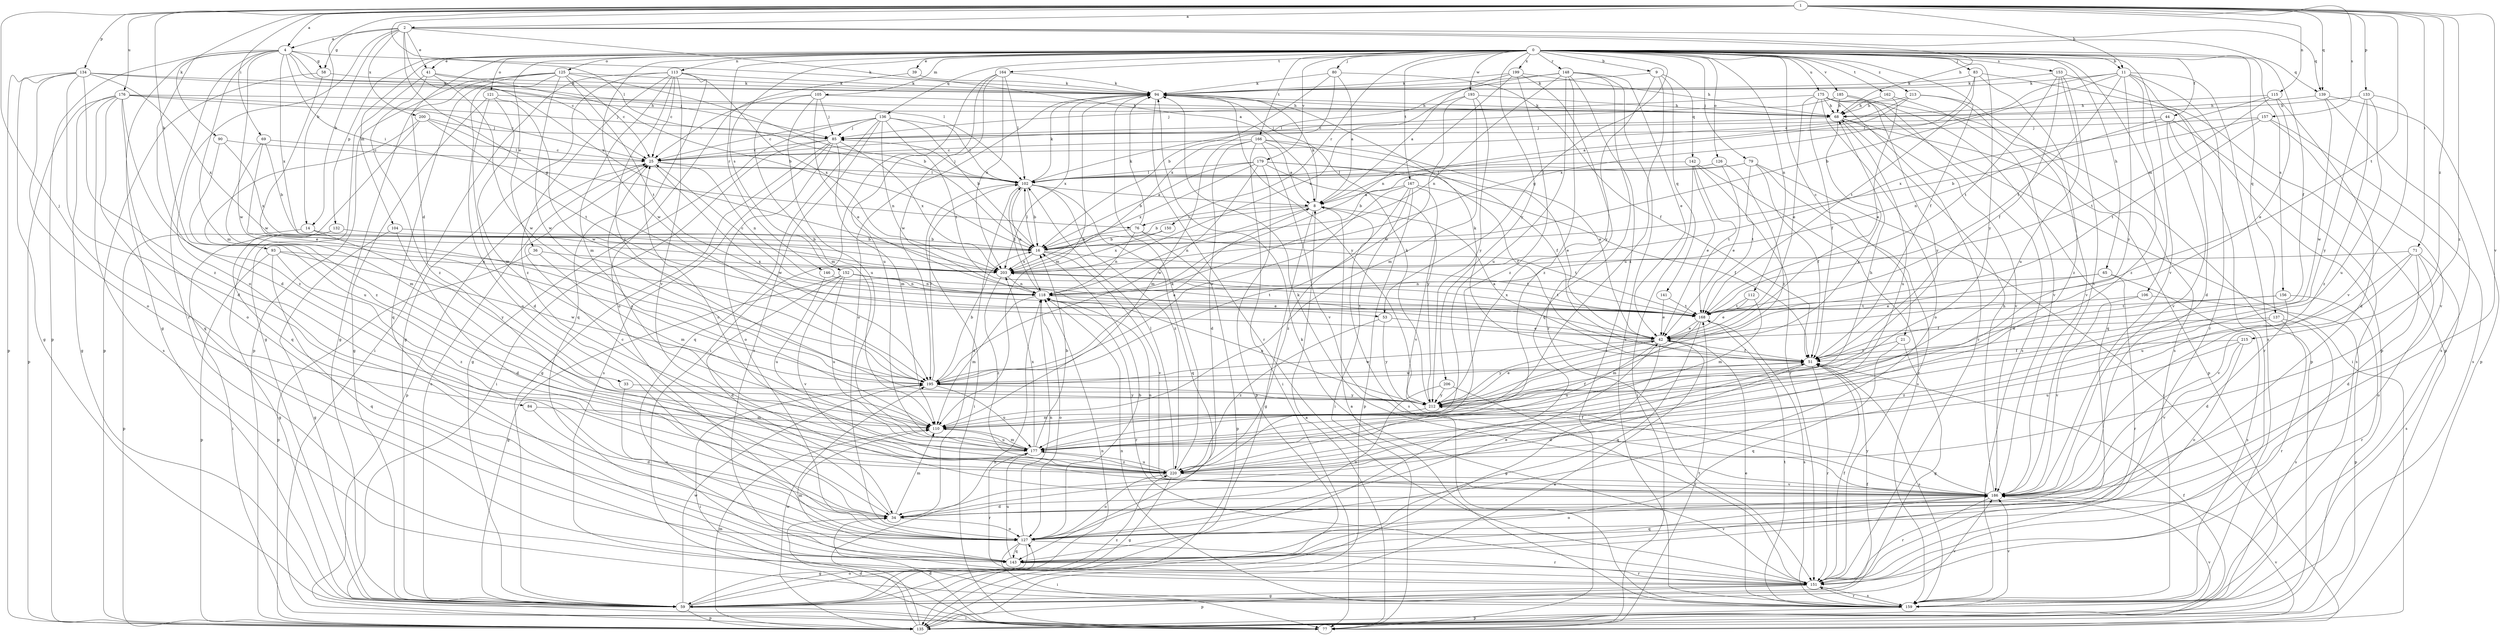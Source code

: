 strict digraph  {
0;
1;
2;
4;
8;
9;
11;
14;
16;
21;
25;
33;
34;
36;
39;
41;
42;
44;
51;
53;
58;
59;
65;
68;
69;
71;
76;
77;
79;
80;
83;
84;
85;
90;
93;
94;
102;
104;
105;
106;
110;
112;
113;
115;
118;
121;
125;
126;
127;
132;
133;
134;
135;
136;
137;
139;
141;
142;
143;
146;
148;
150;
151;
152;
153;
156;
157;
159;
162;
164;
166;
167;
168;
175;
176;
177;
179;
185;
186;
193;
195;
199;
200;
203;
206;
212;
213;
215;
220;
0 -> 9  [label=b];
0 -> 11  [label=b];
0 -> 21  [label=c];
0 -> 33  [label=d];
0 -> 36  [label=e];
0 -> 39  [label=e];
0 -> 41  [label=e];
0 -> 44  [label=f];
0 -> 51  [label=f];
0 -> 53  [label=g];
0 -> 65  [label=h];
0 -> 79  [label=j];
0 -> 80  [label=j];
0 -> 83  [label=j];
0 -> 104  [label=m];
0 -> 105  [label=m];
0 -> 106  [label=m];
0 -> 112  [label=n];
0 -> 113  [label=n];
0 -> 121  [label=o];
0 -> 125  [label=o];
0 -> 126  [label=o];
0 -> 132  [label=p];
0 -> 136  [label=q];
0 -> 137  [label=q];
0 -> 139  [label=q];
0 -> 146  [label=r];
0 -> 148  [label=r];
0 -> 150  [label=r];
0 -> 152  [label=s];
0 -> 153  [label=s];
0 -> 156  [label=s];
0 -> 162  [label=t];
0 -> 164  [label=t];
0 -> 166  [label=t];
0 -> 167  [label=t];
0 -> 175  [label=u];
0 -> 179  [label=v];
0 -> 185  [label=v];
0 -> 186  [label=v];
0 -> 193  [label=w];
0 -> 195  [label=w];
0 -> 199  [label=x];
0 -> 206  [label=y];
0 -> 212  [label=y];
0 -> 213  [label=z];
1 -> 2  [label=a];
1 -> 4  [label=a];
1 -> 11  [label=b];
1 -> 14  [label=b];
1 -> 69  [label=i];
1 -> 71  [label=i];
1 -> 84  [label=j];
1 -> 90  [label=k];
1 -> 93  [label=k];
1 -> 102  [label=l];
1 -> 115  [label=n];
1 -> 133  [label=p];
1 -> 134  [label=p];
1 -> 139  [label=q];
1 -> 157  [label=s];
1 -> 168  [label=t];
1 -> 176  [label=u];
1 -> 186  [label=v];
1 -> 215  [label=z];
1 -> 220  [label=z];
2 -> 4  [label=a];
2 -> 8  [label=a];
2 -> 14  [label=b];
2 -> 41  [label=e];
2 -> 51  [label=f];
2 -> 53  [label=g];
2 -> 58  [label=g];
2 -> 68  [label=h];
2 -> 127  [label=o];
2 -> 139  [label=q];
2 -> 200  [label=x];
2 -> 203  [label=x];
4 -> 25  [label=c];
4 -> 34  [label=d];
4 -> 58  [label=g];
4 -> 59  [label=g];
4 -> 76  [label=i];
4 -> 94  [label=k];
4 -> 102  [label=l];
4 -> 110  [label=m];
4 -> 135  [label=p];
4 -> 151  [label=r];
4 -> 195  [label=w];
4 -> 203  [label=x];
8 -> 16  [label=b];
8 -> 59  [label=g];
8 -> 76  [label=i];
8 -> 94  [label=k];
8 -> 118  [label=n];
8 -> 159  [label=s];
9 -> 94  [label=k];
9 -> 141  [label=q];
9 -> 142  [label=q];
9 -> 177  [label=u];
9 -> 212  [label=y];
11 -> 16  [label=b];
11 -> 34  [label=d];
11 -> 94  [label=k];
11 -> 102  [label=l];
11 -> 151  [label=r];
11 -> 159  [label=s];
11 -> 168  [label=t];
11 -> 212  [label=y];
11 -> 220  [label=z];
14 -> 16  [label=b];
14 -> 135  [label=p];
14 -> 212  [label=y];
16 -> 102  [label=l];
16 -> 168  [label=t];
16 -> 186  [label=v];
16 -> 203  [label=x];
21 -> 51  [label=f];
21 -> 59  [label=g];
21 -> 143  [label=q];
25 -> 102  [label=l];
25 -> 118  [label=n];
25 -> 135  [label=p];
25 -> 195  [label=w];
33 -> 127  [label=o];
33 -> 212  [label=y];
34 -> 25  [label=c];
34 -> 110  [label=m];
34 -> 127  [label=o];
36 -> 110  [label=m];
36 -> 135  [label=p];
36 -> 203  [label=x];
39 -> 94  [label=k];
39 -> 127  [label=o];
41 -> 16  [label=b];
41 -> 59  [label=g];
41 -> 94  [label=k];
41 -> 195  [label=w];
41 -> 220  [label=z];
42 -> 51  [label=f];
42 -> 59  [label=g];
42 -> 177  [label=u];
42 -> 195  [label=w];
42 -> 212  [label=y];
44 -> 85  [label=j];
44 -> 118  [label=n];
44 -> 151  [label=r];
44 -> 159  [label=s];
44 -> 186  [label=v];
51 -> 8  [label=a];
51 -> 34  [label=d];
51 -> 94  [label=k];
51 -> 151  [label=r];
51 -> 159  [label=s];
51 -> 195  [label=w];
53 -> 42  [label=e];
53 -> 212  [label=y];
53 -> 220  [label=z];
58 -> 94  [label=k];
58 -> 135  [label=p];
58 -> 195  [label=w];
59 -> 25  [label=c];
59 -> 51  [label=f];
59 -> 77  [label=i];
59 -> 118  [label=n];
59 -> 127  [label=o];
59 -> 135  [label=p];
59 -> 186  [label=v];
59 -> 195  [label=w];
59 -> 220  [label=z];
65 -> 42  [label=e];
65 -> 118  [label=n];
65 -> 151  [label=r];
65 -> 159  [label=s];
68 -> 85  [label=j];
68 -> 94  [label=k];
68 -> 135  [label=p];
68 -> 177  [label=u];
68 -> 186  [label=v];
68 -> 212  [label=y];
69 -> 16  [label=b];
69 -> 25  [label=c];
69 -> 42  [label=e];
69 -> 110  [label=m];
71 -> 34  [label=d];
71 -> 127  [label=o];
71 -> 159  [label=s];
71 -> 177  [label=u];
71 -> 186  [label=v];
71 -> 203  [label=x];
76 -> 16  [label=b];
76 -> 94  [label=k];
76 -> 118  [label=n];
76 -> 135  [label=p];
76 -> 168  [label=t];
77 -> 8  [label=a];
77 -> 34  [label=d];
77 -> 168  [label=t];
77 -> 186  [label=v];
79 -> 16  [label=b];
79 -> 51  [label=f];
79 -> 77  [label=i];
79 -> 102  [label=l];
79 -> 151  [label=r];
79 -> 168  [label=t];
80 -> 8  [label=a];
80 -> 16  [label=b];
80 -> 51  [label=f];
80 -> 94  [label=k];
80 -> 203  [label=x];
83 -> 94  [label=k];
83 -> 135  [label=p];
83 -> 168  [label=t];
83 -> 203  [label=x];
83 -> 220  [label=z];
84 -> 34  [label=d];
84 -> 110  [label=m];
85 -> 25  [label=c];
85 -> 59  [label=g];
85 -> 77  [label=i];
85 -> 110  [label=m];
85 -> 127  [label=o];
85 -> 159  [label=s];
85 -> 203  [label=x];
90 -> 25  [label=c];
90 -> 177  [label=u];
90 -> 203  [label=x];
93 -> 135  [label=p];
93 -> 143  [label=q];
93 -> 195  [label=w];
93 -> 203  [label=x];
93 -> 220  [label=z];
94 -> 68  [label=h];
94 -> 110  [label=m];
94 -> 127  [label=o];
94 -> 151  [label=r];
94 -> 203  [label=x];
94 -> 212  [label=y];
102 -> 8  [label=a];
102 -> 16  [label=b];
102 -> 34  [label=d];
102 -> 77  [label=i];
102 -> 85  [label=j];
102 -> 94  [label=k];
102 -> 118  [label=n];
102 -> 143  [label=q];
102 -> 220  [label=z];
104 -> 16  [label=b];
104 -> 34  [label=d];
104 -> 59  [label=g];
105 -> 25  [label=c];
105 -> 42  [label=e];
105 -> 68  [label=h];
105 -> 85  [label=j];
105 -> 110  [label=m];
105 -> 177  [label=u];
106 -> 135  [label=p];
106 -> 168  [label=t];
106 -> 186  [label=v];
110 -> 68  [label=h];
110 -> 177  [label=u];
112 -> 42  [label=e];
112 -> 110  [label=m];
112 -> 168  [label=t];
113 -> 25  [label=c];
113 -> 59  [label=g];
113 -> 77  [label=i];
113 -> 94  [label=k];
113 -> 110  [label=m];
113 -> 143  [label=q];
113 -> 186  [label=v];
113 -> 203  [label=x];
113 -> 212  [label=y];
113 -> 220  [label=z];
115 -> 34  [label=d];
115 -> 42  [label=e];
115 -> 68  [label=h];
115 -> 168  [label=t];
115 -> 203  [label=x];
118 -> 25  [label=c];
118 -> 102  [label=l];
118 -> 110  [label=m];
118 -> 127  [label=o];
118 -> 151  [label=r];
118 -> 168  [label=t];
121 -> 34  [label=d];
121 -> 59  [label=g];
121 -> 68  [label=h];
121 -> 110  [label=m];
121 -> 195  [label=w];
125 -> 16  [label=b];
125 -> 25  [label=c];
125 -> 59  [label=g];
125 -> 94  [label=k];
125 -> 127  [label=o];
125 -> 135  [label=p];
125 -> 143  [label=q];
125 -> 168  [label=t];
125 -> 195  [label=w];
126 -> 42  [label=e];
126 -> 102  [label=l];
126 -> 212  [label=y];
127 -> 16  [label=b];
127 -> 42  [label=e];
127 -> 59  [label=g];
127 -> 77  [label=i];
127 -> 118  [label=n];
127 -> 143  [label=q];
127 -> 151  [label=r];
132 -> 16  [label=b];
132 -> 59  [label=g];
132 -> 77  [label=i];
133 -> 68  [label=h];
133 -> 177  [label=u];
133 -> 186  [label=v];
133 -> 212  [label=y];
133 -> 220  [label=z];
134 -> 34  [label=d];
134 -> 59  [label=g];
134 -> 85  [label=j];
134 -> 94  [label=k];
134 -> 127  [label=o];
134 -> 135  [label=p];
134 -> 203  [label=x];
134 -> 220  [label=z];
135 -> 34  [label=d];
135 -> 42  [label=e];
135 -> 51  [label=f];
135 -> 110  [label=m];
135 -> 118  [label=n];
135 -> 186  [label=v];
135 -> 195  [label=w];
136 -> 16  [label=b];
136 -> 25  [label=c];
136 -> 59  [label=g];
136 -> 85  [label=j];
136 -> 102  [label=l];
136 -> 118  [label=n];
136 -> 143  [label=q];
136 -> 151  [label=r];
136 -> 168  [label=t];
137 -> 42  [label=e];
137 -> 151  [label=r];
137 -> 159  [label=s];
137 -> 220  [label=z];
139 -> 68  [label=h];
139 -> 135  [label=p];
139 -> 159  [label=s];
139 -> 195  [label=w];
141 -> 42  [label=e];
141 -> 168  [label=t];
142 -> 42  [label=e];
142 -> 77  [label=i];
142 -> 102  [label=l];
142 -> 151  [label=r];
142 -> 159  [label=s];
142 -> 168  [label=t];
143 -> 110  [label=m];
143 -> 151  [label=r];
143 -> 177  [label=u];
143 -> 186  [label=v];
146 -> 118  [label=n];
146 -> 177  [label=u];
148 -> 42  [label=e];
148 -> 77  [label=i];
148 -> 94  [label=k];
148 -> 102  [label=l];
148 -> 118  [label=n];
148 -> 143  [label=q];
148 -> 159  [label=s];
148 -> 177  [label=u];
148 -> 220  [label=z];
150 -> 16  [label=b];
150 -> 203  [label=x];
151 -> 51  [label=f];
151 -> 59  [label=g];
151 -> 94  [label=k];
151 -> 135  [label=p];
151 -> 159  [label=s];
152 -> 34  [label=d];
152 -> 42  [label=e];
152 -> 59  [label=g];
152 -> 118  [label=n];
152 -> 168  [label=t];
152 -> 177  [label=u];
152 -> 186  [label=v];
153 -> 51  [label=f];
153 -> 94  [label=k];
153 -> 135  [label=p];
153 -> 168  [label=t];
153 -> 177  [label=u];
153 -> 186  [label=v];
156 -> 34  [label=d];
156 -> 51  [label=f];
156 -> 151  [label=r];
156 -> 168  [label=t];
157 -> 16  [label=b];
157 -> 85  [label=j];
157 -> 159  [label=s];
157 -> 168  [label=t];
157 -> 186  [label=v];
159 -> 8  [label=a];
159 -> 42  [label=e];
159 -> 118  [label=n];
159 -> 135  [label=p];
159 -> 151  [label=r];
159 -> 168  [label=t];
159 -> 186  [label=v];
162 -> 42  [label=e];
162 -> 68  [label=h];
162 -> 186  [label=v];
164 -> 77  [label=i];
164 -> 94  [label=k];
164 -> 102  [label=l];
164 -> 177  [label=u];
164 -> 195  [label=w];
164 -> 203  [label=x];
166 -> 8  [label=a];
166 -> 25  [label=c];
166 -> 34  [label=d];
166 -> 42  [label=e];
166 -> 51  [label=f];
166 -> 77  [label=i];
166 -> 110  [label=m];
166 -> 186  [label=v];
167 -> 8  [label=a];
167 -> 51  [label=f];
167 -> 77  [label=i];
167 -> 135  [label=p];
167 -> 186  [label=v];
167 -> 195  [label=w];
167 -> 220  [label=z];
168 -> 42  [label=e];
168 -> 110  [label=m];
168 -> 143  [label=q];
168 -> 159  [label=s];
168 -> 203  [label=x];
175 -> 42  [label=e];
175 -> 51  [label=f];
175 -> 68  [label=h];
175 -> 77  [label=i];
175 -> 85  [label=j];
175 -> 127  [label=o];
175 -> 135  [label=p];
175 -> 151  [label=r];
175 -> 159  [label=s];
176 -> 25  [label=c];
176 -> 59  [label=g];
176 -> 68  [label=h];
176 -> 85  [label=j];
176 -> 127  [label=o];
176 -> 135  [label=p];
176 -> 143  [label=q];
176 -> 159  [label=s];
176 -> 220  [label=z];
177 -> 16  [label=b];
177 -> 25  [label=c];
177 -> 110  [label=m];
177 -> 151  [label=r];
177 -> 203  [label=x];
177 -> 220  [label=z];
179 -> 16  [label=b];
179 -> 42  [label=e];
179 -> 51  [label=f];
179 -> 102  [label=l];
179 -> 135  [label=p];
179 -> 195  [label=w];
179 -> 203  [label=x];
179 -> 212  [label=y];
185 -> 25  [label=c];
185 -> 68  [label=h];
185 -> 143  [label=q];
185 -> 212  [label=y];
186 -> 34  [label=d];
186 -> 68  [label=h];
186 -> 94  [label=k];
186 -> 118  [label=n];
186 -> 127  [label=o];
186 -> 143  [label=q];
186 -> 151  [label=r];
186 -> 212  [label=y];
193 -> 68  [label=h];
193 -> 110  [label=m];
193 -> 195  [label=w];
193 -> 203  [label=x];
193 -> 212  [label=y];
195 -> 8  [label=a];
195 -> 16  [label=b];
195 -> 77  [label=i];
195 -> 102  [label=l];
195 -> 177  [label=u];
195 -> 212  [label=y];
199 -> 8  [label=a];
199 -> 68  [label=h];
199 -> 94  [label=k];
199 -> 118  [label=n];
199 -> 151  [label=r];
199 -> 220  [label=z];
200 -> 85  [label=j];
200 -> 102  [label=l];
200 -> 143  [label=q];
200 -> 168  [label=t];
200 -> 220  [label=z];
203 -> 118  [label=n];
203 -> 168  [label=t];
203 -> 220  [label=z];
206 -> 127  [label=o];
206 -> 151  [label=r];
206 -> 212  [label=y];
212 -> 42  [label=e];
212 -> 51  [label=f];
212 -> 94  [label=k];
212 -> 110  [label=m];
212 -> 118  [label=n];
213 -> 8  [label=a];
213 -> 25  [label=c];
213 -> 68  [label=h];
213 -> 159  [label=s];
213 -> 186  [label=v];
215 -> 51  [label=f];
215 -> 127  [label=o];
215 -> 177  [label=u];
215 -> 186  [label=v];
220 -> 25  [label=c];
220 -> 51  [label=f];
220 -> 59  [label=g];
220 -> 94  [label=k];
220 -> 102  [label=l];
220 -> 127  [label=o];
220 -> 177  [label=u];
220 -> 186  [label=v];
}
